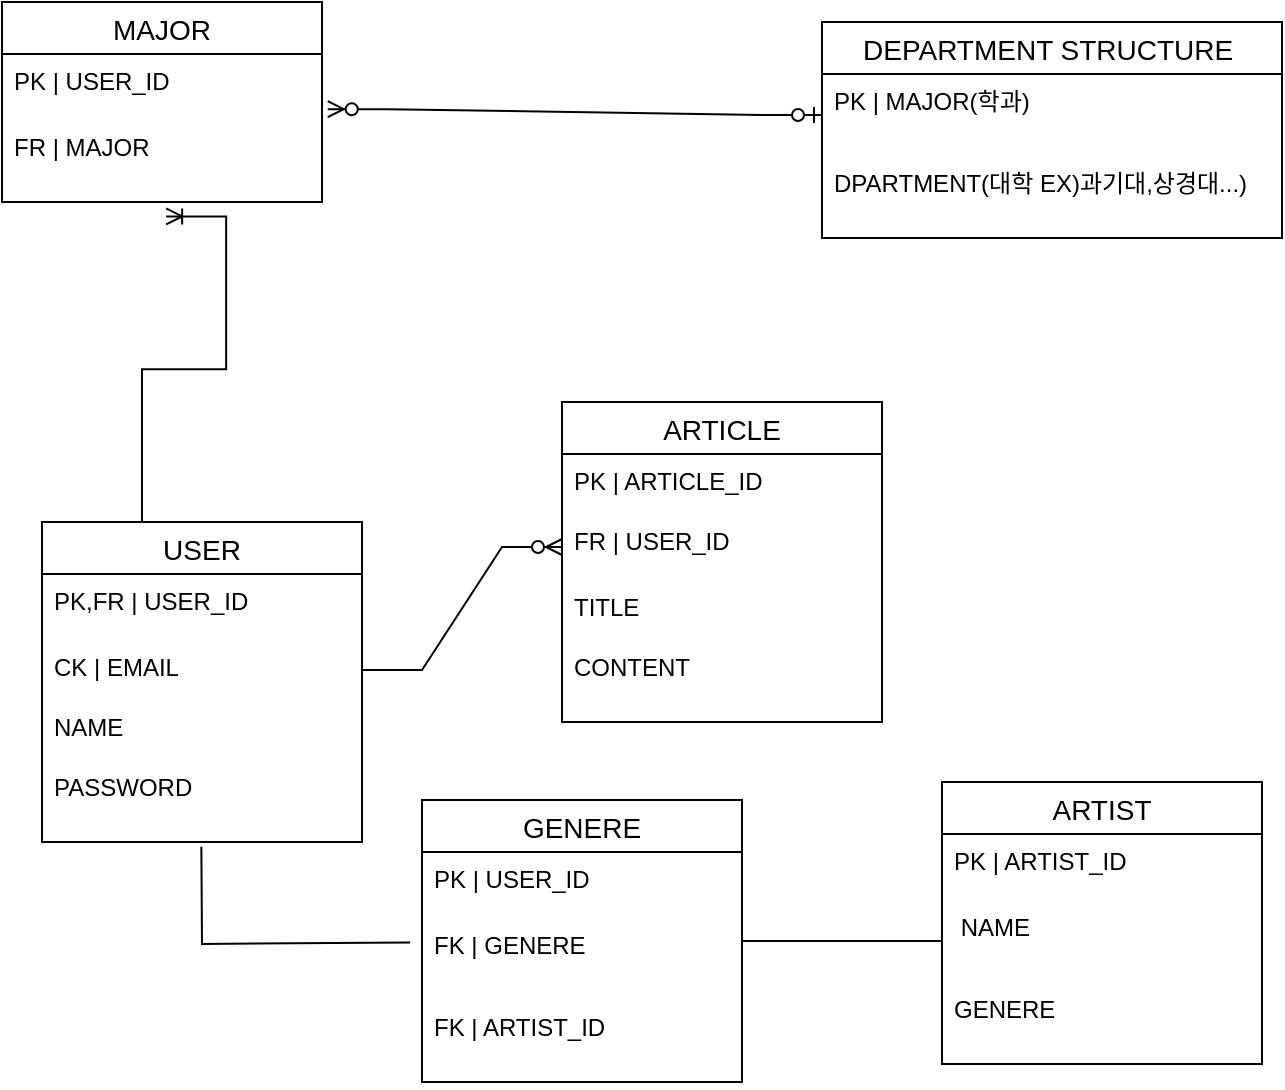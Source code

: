 <mxfile version="22.0.8" type="device">
  <diagram name="페이지-1" id="d6vBU8dQ3OIi_ZeA8_BH">
    <mxGraphModel dx="1050" dy="534" grid="1" gridSize="10" guides="1" tooltips="1" connect="1" arrows="1" fold="1" page="1" pageScale="1" pageWidth="827" pageHeight="1169" math="0" shadow="0">
      <root>
        <mxCell id="0" />
        <mxCell id="1" parent="0" />
        <mxCell id="alfVSQqw5zvKO4nv5Tz3-42" value="USER" style="swimlane;fontStyle=0;childLayout=stackLayout;horizontal=1;startSize=26;horizontalStack=0;resizeParent=1;resizeParentMax=0;resizeLast=0;collapsible=1;marginBottom=0;align=center;fontSize=14;" parent="1" vertex="1">
          <mxGeometry x="120" y="350" width="160" height="160" as="geometry" />
        </mxCell>
        <mxCell id="alfVSQqw5zvKO4nv5Tz3-43" value="PK,FR | USER_ID" style="text;strokeColor=none;fillColor=none;spacingLeft=4;spacingRight=4;overflow=hidden;rotatable=0;points=[[0,0.5],[1,0.5]];portConstraint=eastwest;fontSize=12;whiteSpace=wrap;html=1;" parent="alfVSQqw5zvKO4nv5Tz3-42" vertex="1">
          <mxGeometry y="26" width="160" height="33" as="geometry" />
        </mxCell>
        <mxCell id="alfVSQqw5zvKO4nv5Tz3-44" value="CK | EMAIL" style="text;strokeColor=none;fillColor=none;spacingLeft=4;spacingRight=4;overflow=hidden;rotatable=0;points=[[0,0.5],[1,0.5]];portConstraint=eastwest;fontSize=12;whiteSpace=wrap;html=1;" parent="alfVSQqw5zvKO4nv5Tz3-42" vertex="1">
          <mxGeometry y="59" width="160" height="30" as="geometry" />
        </mxCell>
        <mxCell id="alfVSQqw5zvKO4nv5Tz3-45" value="NAME" style="text;strokeColor=none;fillColor=none;spacingLeft=4;spacingRight=4;overflow=hidden;rotatable=0;points=[[0,0.5],[1,0.5]];portConstraint=eastwest;fontSize=12;whiteSpace=wrap;html=1;" parent="alfVSQqw5zvKO4nv5Tz3-42" vertex="1">
          <mxGeometry y="89" width="160" height="30" as="geometry" />
        </mxCell>
        <mxCell id="alfVSQqw5zvKO4nv5Tz3-48" value="PASSWORD" style="text;strokeColor=none;fillColor=none;spacingLeft=4;spacingRight=4;overflow=hidden;rotatable=0;points=[[0,0.5],[1,0.5]];portConstraint=eastwest;fontSize=12;whiteSpace=wrap;html=1;" parent="alfVSQqw5zvKO4nv5Tz3-42" vertex="1">
          <mxGeometry y="119" width="160" height="41" as="geometry" />
        </mxCell>
        <mxCell id="alfVSQqw5zvKO4nv5Tz3-58" value="ARTICLE" style="swimlane;fontStyle=0;childLayout=stackLayout;horizontal=1;startSize=26;horizontalStack=0;resizeParent=1;resizeParentMax=0;resizeLast=0;collapsible=1;marginBottom=0;align=center;fontSize=14;" parent="1" vertex="1">
          <mxGeometry x="380" y="290" width="160" height="160" as="geometry" />
        </mxCell>
        <mxCell id="alfVSQqw5zvKO4nv5Tz3-60" value="PK | ARTICLE_ID" style="text;strokeColor=none;fillColor=none;spacingLeft=4;spacingRight=4;overflow=hidden;rotatable=0;points=[[0,0.5],[1,0.5]];portConstraint=eastwest;fontSize=12;whiteSpace=wrap;html=1;" parent="alfVSQqw5zvKO4nv5Tz3-58" vertex="1">
          <mxGeometry y="26" width="160" height="30" as="geometry" />
        </mxCell>
        <mxCell id="alfVSQqw5zvKO4nv5Tz3-59" value="FR | USER_ID" style="text;strokeColor=none;fillColor=none;spacingLeft=4;spacingRight=4;overflow=hidden;rotatable=0;points=[[0,0.5],[1,0.5]];portConstraint=eastwest;fontSize=12;whiteSpace=wrap;html=1;" parent="alfVSQqw5zvKO4nv5Tz3-58" vertex="1">
          <mxGeometry y="56" width="160" height="33" as="geometry" />
        </mxCell>
        <mxCell id="alfVSQqw5zvKO4nv5Tz3-61" value="TITLE" style="text;strokeColor=none;fillColor=none;spacingLeft=4;spacingRight=4;overflow=hidden;rotatable=0;points=[[0,0.5],[1,0.5]];portConstraint=eastwest;fontSize=12;whiteSpace=wrap;html=1;" parent="alfVSQqw5zvKO4nv5Tz3-58" vertex="1">
          <mxGeometry y="89" width="160" height="30" as="geometry" />
        </mxCell>
        <mxCell id="alfVSQqw5zvKO4nv5Tz3-62" value="CONTENT" style="text;strokeColor=none;fillColor=none;spacingLeft=4;spacingRight=4;overflow=hidden;rotatable=0;points=[[0,0.5],[1,0.5]];portConstraint=eastwest;fontSize=12;whiteSpace=wrap;html=1;" parent="alfVSQqw5zvKO4nv5Tz3-58" vertex="1">
          <mxGeometry y="119" width="160" height="41" as="geometry" />
        </mxCell>
        <mxCell id="alfVSQqw5zvKO4nv5Tz3-65" value="MAJOR" style="swimlane;fontStyle=0;childLayout=stackLayout;horizontal=1;startSize=26;horizontalStack=0;resizeParent=1;resizeParentMax=0;resizeLast=0;collapsible=1;marginBottom=0;align=center;fontSize=14;" parent="1" vertex="1">
          <mxGeometry x="100" y="90" width="160" height="100" as="geometry" />
        </mxCell>
        <mxCell id="alfVSQqw5zvKO4nv5Tz3-67" value="PK | USER_ID" style="text;strokeColor=none;fillColor=none;spacingLeft=4;spacingRight=4;overflow=hidden;rotatable=0;points=[[0,0.5],[1,0.5]];portConstraint=eastwest;fontSize=12;whiteSpace=wrap;html=1;" parent="alfVSQqw5zvKO4nv5Tz3-65" vertex="1">
          <mxGeometry y="26" width="160" height="33" as="geometry" />
        </mxCell>
        <mxCell id="alfVSQqw5zvKO4nv5Tz3-69" value="FR | MAJOR" style="text;strokeColor=none;fillColor=none;spacingLeft=4;spacingRight=4;overflow=hidden;rotatable=0;points=[[0,0.5],[1,0.5]];portConstraint=eastwest;fontSize=12;whiteSpace=wrap;html=1;" parent="alfVSQqw5zvKO4nv5Tz3-65" vertex="1">
          <mxGeometry y="59" width="160" height="41" as="geometry" />
        </mxCell>
        <mxCell id="alfVSQqw5zvKO4nv5Tz3-78" value="DEPARTMENT STRUCTURE " style="swimlane;fontStyle=0;childLayout=stackLayout;horizontal=1;startSize=26;horizontalStack=0;resizeParent=1;resizeParentMax=0;resizeLast=0;collapsible=1;marginBottom=0;align=center;fontSize=14;" parent="1" vertex="1">
          <mxGeometry x="510" y="100" width="230" height="108" as="geometry" />
        </mxCell>
        <mxCell id="alfVSQqw5zvKO4nv5Tz3-80" value="PK | MAJOR(학과)" style="text;strokeColor=none;fillColor=none;spacingLeft=4;spacingRight=4;overflow=hidden;rotatable=0;points=[[0,0.5],[1,0.5]];portConstraint=eastwest;fontSize=12;whiteSpace=wrap;html=1;" parent="alfVSQqw5zvKO4nv5Tz3-78" vertex="1">
          <mxGeometry y="26" width="230" height="41" as="geometry" />
        </mxCell>
        <mxCell id="alfVSQqw5zvKO4nv5Tz3-81" value="DPARTMENT(대학 EX)과기대,상경대...)" style="text;strokeColor=none;fillColor=none;spacingLeft=4;spacingRight=4;overflow=hidden;rotatable=0;points=[[0,0.5],[1,0.5]];portConstraint=eastwest;fontSize=12;whiteSpace=wrap;html=1;" parent="alfVSQqw5zvKO4nv5Tz3-78" vertex="1">
          <mxGeometry y="67" width="230" height="41" as="geometry" />
        </mxCell>
        <mxCell id="alfVSQqw5zvKO4nv5Tz3-86" value="" style="edgeStyle=entityRelationEdgeStyle;fontSize=12;html=1;endArrow=ERzeroToMany;endFill=1;rounded=0;entryX=0;entryY=0.5;entryDx=0;entryDy=0;exitX=1;exitY=0.5;exitDx=0;exitDy=0;" parent="1" source="alfVSQqw5zvKO4nv5Tz3-44" target="alfVSQqw5zvKO4nv5Tz3-59" edge="1">
          <mxGeometry width="100" height="100" relative="1" as="geometry">
            <mxPoint x="130" y="290" as="sourcePoint" />
            <mxPoint x="230" y="190" as="targetPoint" />
          </mxGeometry>
        </mxCell>
        <mxCell id="alfVSQqw5zvKO4nv5Tz3-87" value="GENERE" style="swimlane;fontStyle=0;childLayout=stackLayout;horizontal=1;startSize=26;horizontalStack=0;resizeParent=1;resizeParentMax=0;resizeLast=0;collapsible=1;marginBottom=0;align=center;fontSize=14;" parent="1" vertex="1">
          <mxGeometry x="310" y="489" width="160" height="141" as="geometry" />
        </mxCell>
        <mxCell id="alfVSQqw5zvKO4nv5Tz3-88" value="PK | USER_ID" style="text;strokeColor=none;fillColor=none;spacingLeft=4;spacingRight=4;overflow=hidden;rotatable=0;points=[[0,0.5],[1,0.5]];portConstraint=eastwest;fontSize=12;whiteSpace=wrap;html=1;" parent="alfVSQqw5zvKO4nv5Tz3-87" vertex="1">
          <mxGeometry y="26" width="160" height="33" as="geometry" />
        </mxCell>
        <mxCell id="alfVSQqw5zvKO4nv5Tz3-94" value="FK | GENERE" style="text;strokeColor=none;fillColor=none;spacingLeft=4;spacingRight=4;overflow=hidden;rotatable=0;points=[[0,0.5],[1,0.5]];portConstraint=eastwest;fontSize=12;whiteSpace=wrap;html=1;" parent="alfVSQqw5zvKO4nv5Tz3-87" vertex="1">
          <mxGeometry y="59" width="160" height="41" as="geometry" />
        </mxCell>
        <mxCell id="alfVSQqw5zvKO4nv5Tz3-89" value="FK | ARTIST_ID" style="text;strokeColor=none;fillColor=none;spacingLeft=4;spacingRight=4;overflow=hidden;rotatable=0;points=[[0,0.5],[1,0.5]];portConstraint=eastwest;fontSize=12;whiteSpace=wrap;html=1;" parent="alfVSQqw5zvKO4nv5Tz3-87" vertex="1">
          <mxGeometry y="100" width="160" height="41" as="geometry" />
        </mxCell>
        <mxCell id="alfVSQqw5zvKO4nv5Tz3-90" value="ARTIST" style="swimlane;fontStyle=0;childLayout=stackLayout;horizontal=1;startSize=26;horizontalStack=0;resizeParent=1;resizeParentMax=0;resizeLast=0;collapsible=1;marginBottom=0;align=center;fontSize=14;" parent="1" vertex="1">
          <mxGeometry x="570" y="480" width="160" height="141" as="geometry" />
        </mxCell>
        <mxCell id="alfVSQqw5zvKO4nv5Tz3-91" value="PK | ARTIST_ID" style="text;strokeColor=none;fillColor=none;spacingLeft=4;spacingRight=4;overflow=hidden;rotatable=0;points=[[0,0.5],[1,0.5]];portConstraint=eastwest;fontSize=12;whiteSpace=wrap;html=1;" parent="alfVSQqw5zvKO4nv5Tz3-90" vertex="1">
          <mxGeometry y="26" width="160" height="33" as="geometry" />
        </mxCell>
        <mxCell id="alfVSQqw5zvKO4nv5Tz3-93" value="&amp;nbsp;NAME" style="text;strokeColor=none;fillColor=none;spacingLeft=4;spacingRight=4;overflow=hidden;rotatable=0;points=[[0,0.5],[1,0.5]];portConstraint=eastwest;fontSize=12;whiteSpace=wrap;html=1;" parent="alfVSQqw5zvKO4nv5Tz3-90" vertex="1">
          <mxGeometry y="59" width="160" height="41" as="geometry" />
        </mxCell>
        <mxCell id="alfVSQqw5zvKO4nv5Tz3-92" value="GENERE" style="text;strokeColor=none;fillColor=none;spacingLeft=4;spacingRight=4;overflow=hidden;rotatable=0;points=[[0,0.5],[1,0.5]];portConstraint=eastwest;fontSize=12;whiteSpace=wrap;html=1;" parent="alfVSQqw5zvKO4nv5Tz3-90" vertex="1">
          <mxGeometry y="100" width="160" height="41" as="geometry" />
        </mxCell>
        <mxCell id="aGTRlmJF9MWxgxKPOHuP-1" value="" style="endArrow=none;html=1;rounded=0;exitX=0.498;exitY=1.059;exitDx=0;exitDy=0;exitPerimeter=0;entryX=-0.037;entryY=0.298;entryDx=0;entryDy=0;entryPerimeter=0;" edge="1" parent="1" source="alfVSQqw5zvKO4nv5Tz3-48" target="alfVSQqw5zvKO4nv5Tz3-94">
          <mxGeometry width="50" height="50" relative="1" as="geometry">
            <mxPoint x="320" y="510" as="sourcePoint" />
            <mxPoint x="370" y="460" as="targetPoint" />
            <Array as="points">
              <mxPoint x="200" y="561" />
            </Array>
          </mxGeometry>
        </mxCell>
        <mxCell id="aGTRlmJF9MWxgxKPOHuP-2" value="" style="endArrow=none;html=1;rounded=0;entryX=0;entryY=0.5;entryDx=0;entryDy=0;exitX=1;exitY=0.5;exitDx=0;exitDy=0;" edge="1" parent="1" source="alfVSQqw5zvKO4nv5Tz3-87" target="alfVSQqw5zvKO4nv5Tz3-93">
          <mxGeometry width="50" height="50" relative="1" as="geometry">
            <mxPoint x="320" y="510" as="sourcePoint" />
            <mxPoint x="370" y="460" as="targetPoint" />
          </mxGeometry>
        </mxCell>
        <mxCell id="aGTRlmJF9MWxgxKPOHuP-4" value="" style="edgeStyle=entityRelationEdgeStyle;fontSize=12;html=1;endArrow=ERzeroToMany;startArrow=ERzeroToOne;rounded=0;entryX=1.018;entryY=-0.132;entryDx=0;entryDy=0;entryPerimeter=0;exitX=0;exitY=0.5;exitDx=0;exitDy=0;" edge="1" parent="1" source="alfVSQqw5zvKO4nv5Tz3-80" target="alfVSQqw5zvKO4nv5Tz3-69">
          <mxGeometry width="100" height="100" relative="1" as="geometry">
            <mxPoint x="390" y="350" as="sourcePoint" />
            <mxPoint x="490" y="250" as="targetPoint" />
          </mxGeometry>
        </mxCell>
        <mxCell id="aGTRlmJF9MWxgxKPOHuP-5" value="" style="edgeStyle=entityRelationEdgeStyle;fontSize=12;html=1;endArrow=ERoneToMany;rounded=0;entryX=0.513;entryY=1.176;entryDx=0;entryDy=0;entryPerimeter=0;exitX=0.5;exitY=0;exitDx=0;exitDy=0;" edge="1" parent="1" source="alfVSQqw5zvKO4nv5Tz3-42" target="alfVSQqw5zvKO4nv5Tz3-69">
          <mxGeometry width="100" height="100" relative="1" as="geometry">
            <mxPoint x="390" y="350" as="sourcePoint" />
            <mxPoint x="490" y="250" as="targetPoint" />
            <Array as="points">
              <mxPoint x="180" y="270" />
              <mxPoint x="182" y="270" />
              <mxPoint x="170" y="240" />
            </Array>
          </mxGeometry>
        </mxCell>
      </root>
    </mxGraphModel>
  </diagram>
</mxfile>
